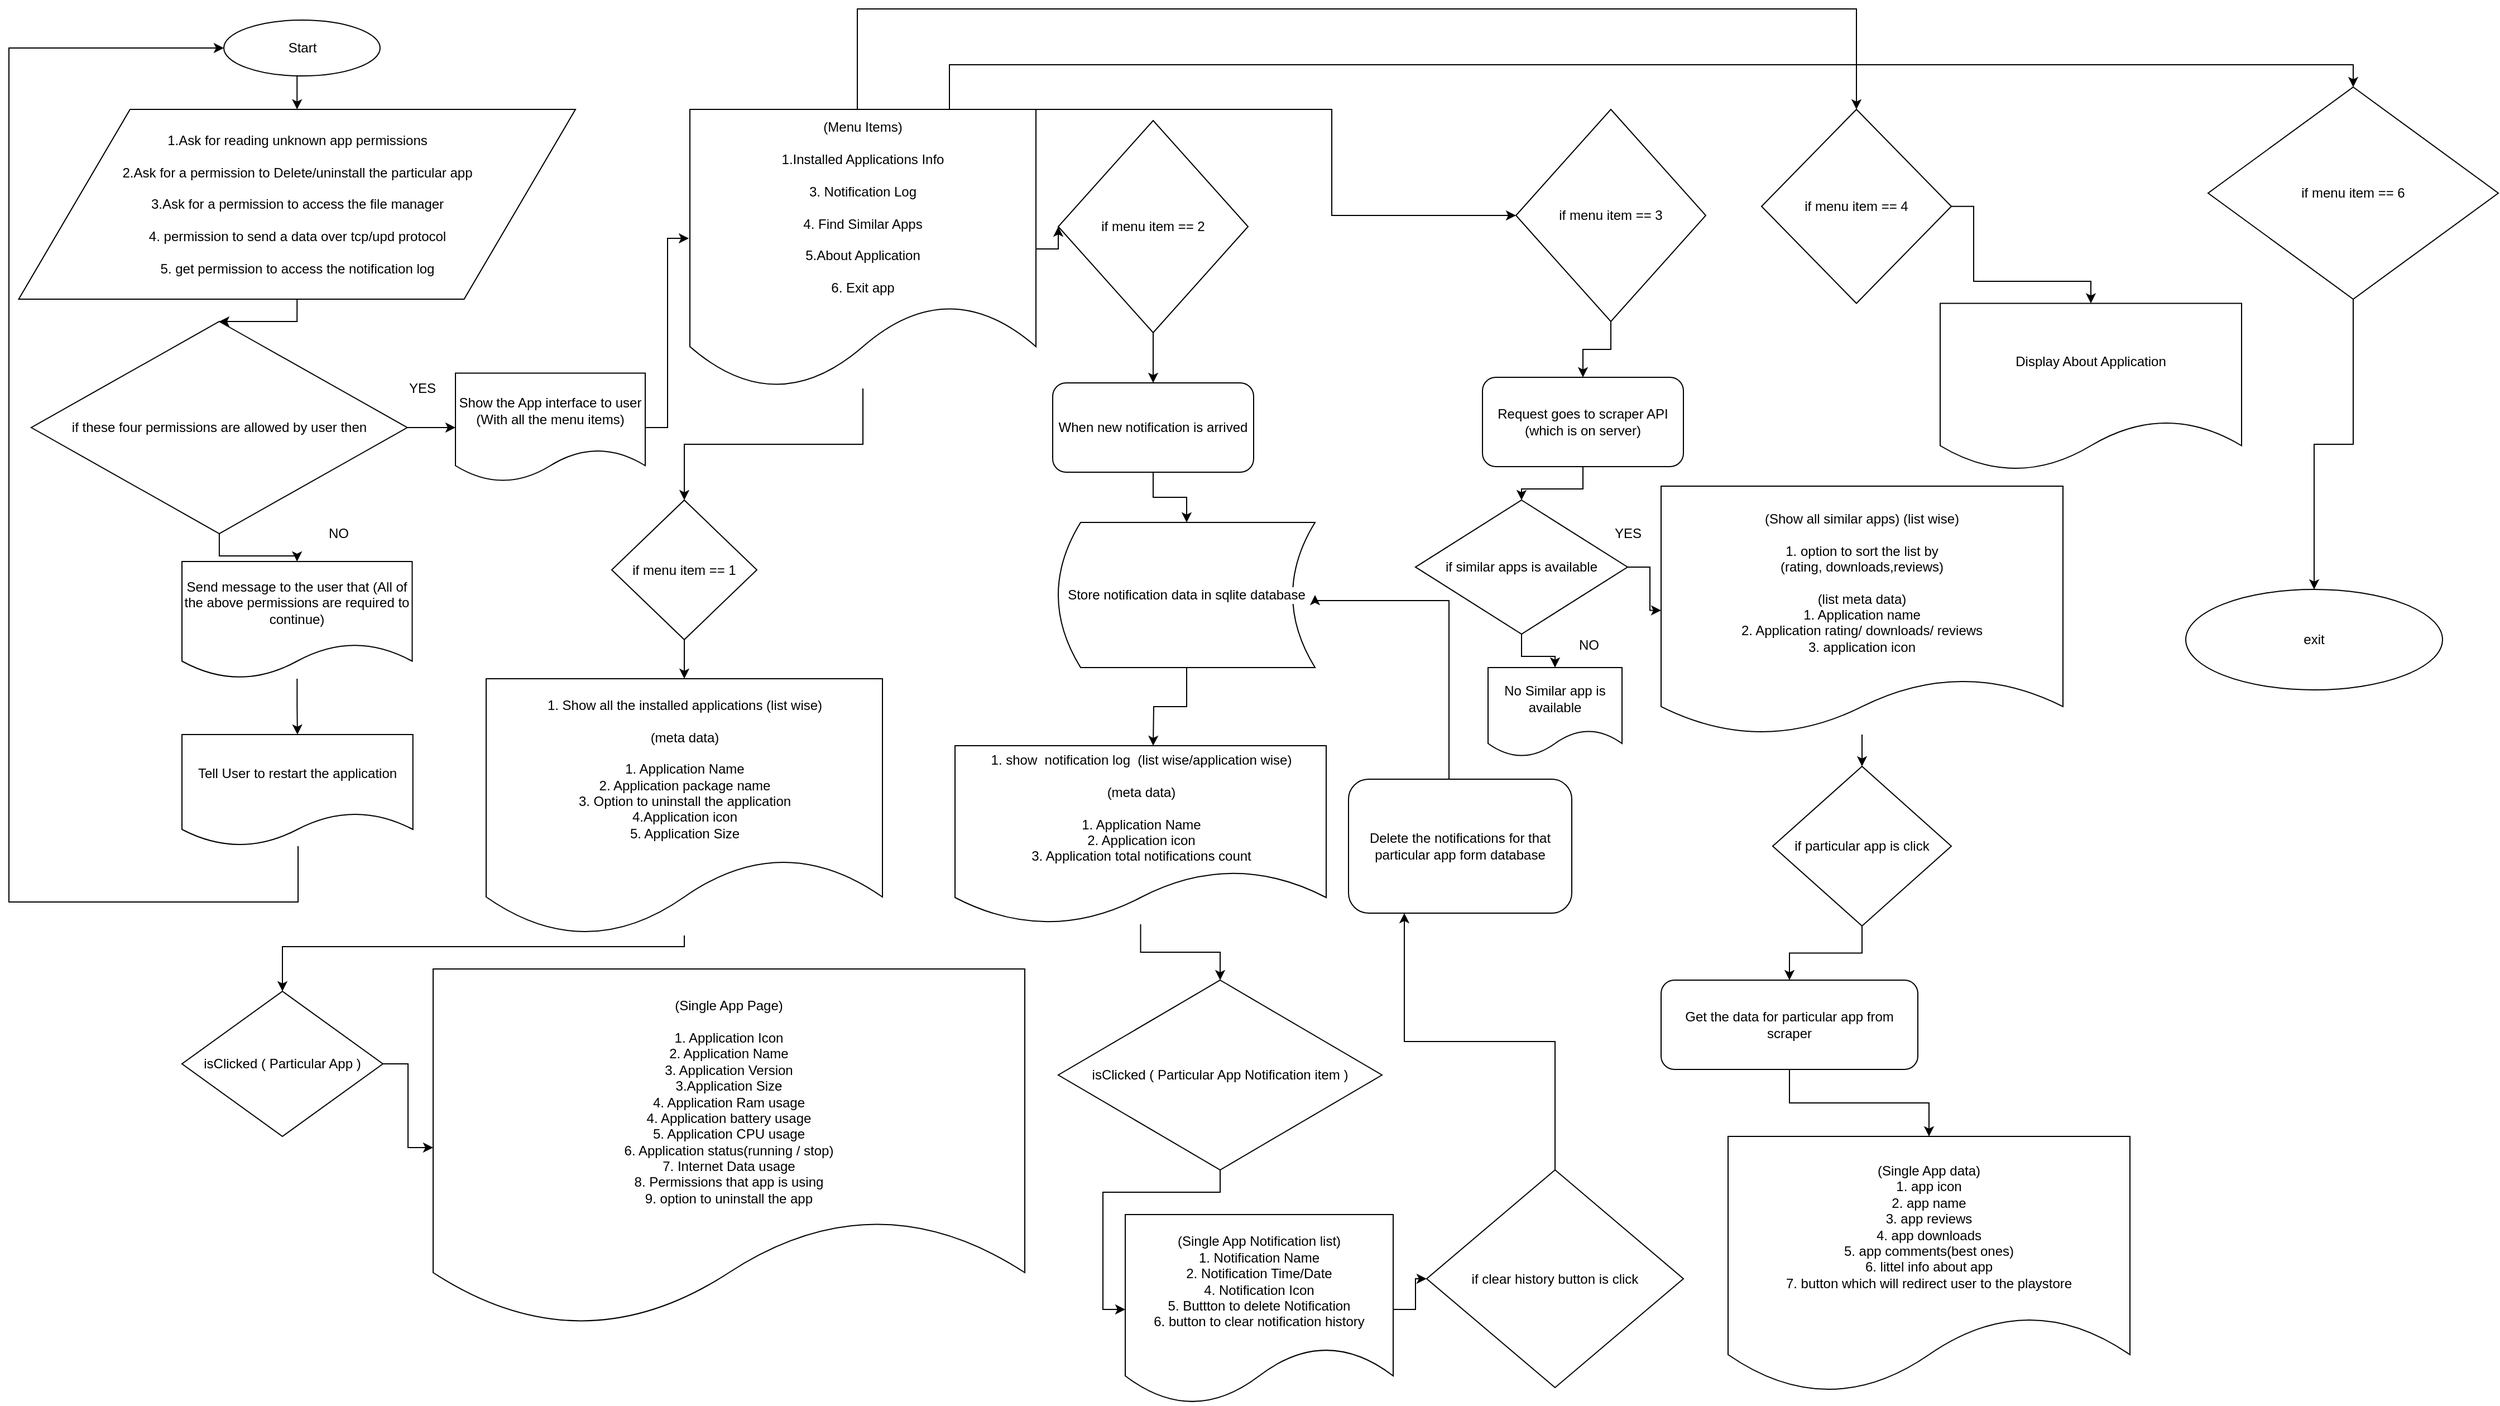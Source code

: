 <mxfile version="13.1.14" type="device"><diagram id="C5RBs43oDa-KdzZeNtuy" name="Page-1"><mxGraphModel dx="4367" dy="1183" grid="1" gridSize="10" guides="1" tooltips="1" connect="1" arrows="1" fold="1" page="1" pageScale="1" pageWidth="2336" pageHeight="1654" math="0" shadow="0"><root><mxCell id="WIyWlLk6GJQsqaUBKTNV-0"/><mxCell id="WIyWlLk6GJQsqaUBKTNV-1" parent="WIyWlLk6GJQsqaUBKTNV-0"/><mxCell id="p24lcN8arkLKgacX9E9r-0" value="Start&lt;br&gt;" style="ellipse;whiteSpace=wrap;html=1;textDirection=ltr;labelBackgroundColor=#FFFFFF;" parent="WIyWlLk6GJQsqaUBKTNV-1" vertex="1"><mxGeometry x="-2057.5" y="80" width="140" height="50" as="geometry"/></mxCell><mxCell id="p24lcN8arkLKgacX9E9r-2" value="1.Ask for reading unknown app permissions&lt;br&gt;&lt;br&gt;2.Ask for a permission to Delete/uninstall the particular app&lt;br&gt;&lt;br&gt;3.Ask for a permission to access the file manager&lt;br&gt;&lt;br&gt;4. permission to send a data over tcp/upd protocol&lt;br&gt;&lt;br&gt;5. get permission to access the notification log" style="shape=parallelogram;perimeter=parallelogramPerimeter;whiteSpace=wrap;html=1;fontFamily=Helvetica;fontSize=12;fontColor=#000000;align=center;strokeColor=#000000;fillColor=#ffffff;textDirection=ltr;labelBackgroundColor=#FFFFFF;" parent="WIyWlLk6GJQsqaUBKTNV-1" vertex="1"><mxGeometry x="-2241.25" y="160" width="498.75" height="170" as="geometry"/></mxCell><mxCell id="p24lcN8arkLKgacX9E9r-3" style="edgeStyle=orthogonalEdgeStyle;rounded=0;orthogonalLoop=1;jettySize=auto;html=1;exitX=0.5;exitY=1;exitDx=0;exitDy=0;entryX=0.5;entryY=0;entryDx=0;entryDy=0;textDirection=ltr;labelBackgroundColor=#FFFFFF;" parent="WIyWlLk6GJQsqaUBKTNV-1" source="p24lcN8arkLKgacX9E9r-0" target="p24lcN8arkLKgacX9E9r-2" edge="1"><mxGeometry relative="1" as="geometry"/></mxCell><mxCell id="p24lcN8arkLKgacX9E9r-4" value="if these four permissions are allowed by user then" style="rhombus;whiteSpace=wrap;html=1;textDirection=ltr;labelBackgroundColor=#FFFFFF;" parent="WIyWlLk6GJQsqaUBKTNV-1" vertex="1"><mxGeometry x="-2230" y="350" width="336.88" height="190" as="geometry"/></mxCell><mxCell id="p24lcN8arkLKgacX9E9r-6" style="edgeStyle=orthogonalEdgeStyle;rounded=0;orthogonalLoop=1;jettySize=auto;html=1;exitX=0.5;exitY=1;exitDx=0;exitDy=0;entryX=0.5;entryY=0;entryDx=0;entryDy=0;textDirection=ltr;labelBackgroundColor=#FFFFFF;" parent="WIyWlLk6GJQsqaUBKTNV-1" source="p24lcN8arkLKgacX9E9r-2" target="p24lcN8arkLKgacX9E9r-4" edge="1"><mxGeometry relative="1" as="geometry"/></mxCell><mxCell id="p24lcN8arkLKgacX9E9r-7" value="NO" style="text;html=1;align=center;verticalAlign=middle;resizable=0;points=[];autosize=1;textDirection=ltr;labelBackgroundColor=#FFFFFF;" parent="WIyWlLk6GJQsqaUBKTNV-1" vertex="1"><mxGeometry x="-1970" y="530" width="30" height="20" as="geometry"/></mxCell><mxCell id="p24lcN8arkLKgacX9E9r-8" value="Send message to the user that (All of the above permissions are required to continue)" style="shape=document;whiteSpace=wrap;html=1;boundedLbl=1;textDirection=ltr;labelBackgroundColor=#FFFFFF;" parent="WIyWlLk6GJQsqaUBKTNV-1" vertex="1"><mxGeometry x="-2095" y="565" width="206.25" height="105" as="geometry"/></mxCell><mxCell id="p24lcN8arkLKgacX9E9r-9" style="edgeStyle=orthogonalEdgeStyle;rounded=0;orthogonalLoop=1;jettySize=auto;html=1;entryX=0.5;entryY=0;entryDx=0;entryDy=0;textDirection=ltr;labelBackgroundColor=#FFFFFF;" parent="WIyWlLk6GJQsqaUBKTNV-1" source="p24lcN8arkLKgacX9E9r-4" target="p24lcN8arkLKgacX9E9r-8" edge="1"><mxGeometry relative="1" as="geometry"/></mxCell><mxCell id="p24lcN8arkLKgacX9E9r-18" value="YES" style="text;html=1;align=center;verticalAlign=middle;resizable=0;points=[];autosize=1;textDirection=ltr;labelBackgroundColor=#FFFFFF;" parent="WIyWlLk6GJQsqaUBKTNV-1" vertex="1"><mxGeometry x="-1900" y="400" width="40" height="20" as="geometry"/></mxCell><mxCell id="p24lcN8arkLKgacX9E9r-19" value="Show the App interface to user&lt;br&gt;(With all the menu items)" style="shape=document;whiteSpace=wrap;html=1;boundedLbl=1;textDirection=ltr;labelBackgroundColor=#FFFFFF;" parent="WIyWlLk6GJQsqaUBKTNV-1" vertex="1"><mxGeometry x="-1850" y="396.25" width="170" height="97.5" as="geometry"/></mxCell><mxCell id="p24lcN8arkLKgacX9E9r-20" style="edgeStyle=orthogonalEdgeStyle;rounded=0;orthogonalLoop=1;jettySize=auto;html=1;entryX=0;entryY=0.5;entryDx=0;entryDy=0;textDirection=ltr;labelBackgroundColor=#FFFFFF;" parent="WIyWlLk6GJQsqaUBKTNV-1" source="p24lcN8arkLKgacX9E9r-4" target="p24lcN8arkLKgacX9E9r-19" edge="1"><mxGeometry relative="1" as="geometry"><Array as="points"><mxPoint x="-1850" y="445"/></Array></mxGeometry></mxCell><mxCell id="p24lcN8arkLKgacX9E9r-25" style="edgeStyle=orthogonalEdgeStyle;rounded=0;orthogonalLoop=1;jettySize=auto;html=1;textDirection=ltr;labelBackgroundColor=#FFFFFF;" parent="WIyWlLk6GJQsqaUBKTNV-1" target="p24lcN8arkLKgacX9E9r-0" edge="1"><mxGeometry relative="1" as="geometry"><mxPoint x="-1991" y="820" as="sourcePoint"/><Array as="points"><mxPoint x="-1991" y="870"/><mxPoint x="-2250" y="870"/><mxPoint x="-2250" y="105"/></Array></mxGeometry></mxCell><mxCell id="p24lcN8arkLKgacX9E9r-21" value="Tell User to restart the application" style="shape=document;whiteSpace=wrap;html=1;boundedLbl=1;textDirection=ltr;labelBackgroundColor=#FFFFFF;" parent="WIyWlLk6GJQsqaUBKTNV-1" vertex="1"><mxGeometry x="-2095" y="720" width="206.88" height="100" as="geometry"/></mxCell><mxCell id="p24lcN8arkLKgacX9E9r-24" style="edgeStyle=orthogonalEdgeStyle;rounded=0;orthogonalLoop=1;jettySize=auto;html=1;textDirection=ltr;labelBackgroundColor=#FFFFFF;" parent="WIyWlLk6GJQsqaUBKTNV-1" source="p24lcN8arkLKgacX9E9r-8" target="p24lcN8arkLKgacX9E9r-21" edge="1"><mxGeometry relative="1" as="geometry"/></mxCell><mxCell id="p24lcN8arkLKgacX9E9r-26" value="(Menu Items)&lt;br&gt;&lt;br&gt;1.Installed Applications Info&lt;br&gt;&lt;br&gt;3. Notification Log&lt;br&gt;&lt;br&gt;4. Find Similar Apps&lt;br&gt;&lt;br&gt;5.About Application&lt;br&gt;&lt;br&gt;6. Exit app" style="shape=document;whiteSpace=wrap;html=1;boundedLbl=1;textDirection=ltr;labelBackgroundColor=#FFFFFF;" parent="WIyWlLk6GJQsqaUBKTNV-1" vertex="1"><mxGeometry x="-1640" y="160" width="310" height="250" as="geometry"/></mxCell><mxCell id="p24lcN8arkLKgacX9E9r-28" style="edgeStyle=orthogonalEdgeStyle;rounded=0;orthogonalLoop=1;jettySize=auto;html=1;entryX=-0.003;entryY=0.462;entryDx=0;entryDy=0;entryPerimeter=0;textDirection=ltr;labelBackgroundColor=#FFFFFF;" parent="WIyWlLk6GJQsqaUBKTNV-1" source="p24lcN8arkLKgacX9E9r-19" target="p24lcN8arkLKgacX9E9r-26" edge="1"><mxGeometry relative="1" as="geometry"/></mxCell><mxCell id="N91t9GRwyCo_831Ya-C3-53" value="if menu item == 4" style="rhombus;whiteSpace=wrap;html=1;fontFamily=Helvetica;fontSize=12;fontColor=#000000;align=center;strokeColor=#000000;fillColor=#ffffff;textDirection=ltr;labelBackgroundColor=#FFFFFF;" vertex="1" parent="WIyWlLk6GJQsqaUBKTNV-1"><mxGeometry x="-680" y="160" width="170" height="173.75" as="geometry"/></mxCell><mxCell id="N91t9GRwyCo_831Ya-C3-57" style="edgeStyle=orthogonalEdgeStyle;rounded=0;orthogonalLoop=1;jettySize=auto;html=1;entryX=0.5;entryY=0;entryDx=0;entryDy=0;textDirection=ltr;labelBackgroundColor=#FFFFFF;" edge="1" parent="WIyWlLk6GJQsqaUBKTNV-1" source="p24lcN8arkLKgacX9E9r-26" target="N91t9GRwyCo_831Ya-C3-53"><mxGeometry relative="1" as="geometry"><Array as="points"><mxPoint x="-1490" y="70"/><mxPoint x="-595" y="70"/></Array></mxGeometry></mxCell><mxCell id="p24lcN8arkLKgacX9E9r-29" value="if menu item == 1&lt;br&gt;" style="rhombus;whiteSpace=wrap;html=1;textDirection=ltr;labelBackgroundColor=#FFFFFF;" parent="WIyWlLk6GJQsqaUBKTNV-1" vertex="1"><mxGeometry x="-1710" y="510" width="130" height="125" as="geometry"/></mxCell><mxCell id="p24lcN8arkLKgacX9E9r-30" style="edgeStyle=orthogonalEdgeStyle;rounded=0;orthogonalLoop=1;jettySize=auto;html=1;entryX=0.5;entryY=0;entryDx=0;entryDy=0;textDirection=ltr;labelBackgroundColor=#FFFFFF;" parent="WIyWlLk6GJQsqaUBKTNV-1" source="p24lcN8arkLKgacX9E9r-26" target="p24lcN8arkLKgacX9E9r-29" edge="1"><mxGeometry relative="1" as="geometry"/></mxCell><mxCell id="p24lcN8arkLKgacX9E9r-31" value="1. Show all the installed applications (list wise)&lt;br&gt;&lt;br&gt;(meta data)&lt;br&gt;&lt;br&gt;1. Application Name&lt;br&gt;2. Application package name&lt;br&gt;3. Option to uninstall the application&lt;br&gt;4.Application icon&lt;br&gt;5. Application Size" style="shape=document;whiteSpace=wrap;html=1;boundedLbl=1;textDirection=ltr;labelBackgroundColor=#FFFFFF;" parent="WIyWlLk6GJQsqaUBKTNV-1" vertex="1"><mxGeometry x="-1822.5" y="670" width="355" height="230" as="geometry"/></mxCell><mxCell id="p24lcN8arkLKgacX9E9r-32" style="edgeStyle=orthogonalEdgeStyle;rounded=0;orthogonalLoop=1;jettySize=auto;html=1;textDirection=ltr;labelBackgroundColor=#FFFFFF;" parent="WIyWlLk6GJQsqaUBKTNV-1" source="p24lcN8arkLKgacX9E9r-29" target="p24lcN8arkLKgacX9E9r-31" edge="1"><mxGeometry relative="1" as="geometry"/></mxCell><mxCell id="N91t9GRwyCo_831Ya-C3-0" value="isClicked ( Particular App )" style="rhombus;whiteSpace=wrap;html=1;textDirection=ltr;labelBackgroundColor=#FFFFFF;" vertex="1" parent="WIyWlLk6GJQsqaUBKTNV-1"><mxGeometry x="-2095" y="950" width="180" height="130" as="geometry"/></mxCell><mxCell id="N91t9GRwyCo_831Ya-C3-1" style="edgeStyle=orthogonalEdgeStyle;rounded=0;orthogonalLoop=1;jettySize=auto;html=1;textDirection=ltr;labelBackgroundColor=#FFFFFF;" edge="1" parent="WIyWlLk6GJQsqaUBKTNV-1" source="p24lcN8arkLKgacX9E9r-31" target="N91t9GRwyCo_831Ya-C3-0"><mxGeometry relative="1" as="geometry"><Array as="points"><mxPoint x="-1645" y="910"/><mxPoint x="-2005" y="910"/></Array></mxGeometry></mxCell><mxCell id="N91t9GRwyCo_831Ya-C3-2" value="&lt;br&gt;(Single App Page)&lt;br&gt;&lt;br&gt;1. Application Icon&lt;br&gt;2. Application Name&lt;br&gt;3. Application Version&lt;br&gt;3.Application Size&lt;br&gt;4. Application Ram usage&lt;br&gt;4. Application battery usage&lt;br&gt;5. Application CPU usage&lt;br&gt;6. Application status(running / stop)&lt;br&gt;7. Internet Data usage&lt;br&gt;8. Permissions that app is using&lt;br&gt;9. option to uninstall the app" style="shape=document;whiteSpace=wrap;html=1;boundedLbl=1;textDirection=ltr;labelBackgroundColor=#FFFFFF;" vertex="1" parent="WIyWlLk6GJQsqaUBKTNV-1"><mxGeometry x="-1870" y="930" width="530" height="320" as="geometry"/></mxCell><mxCell id="N91t9GRwyCo_831Ya-C3-3" style="edgeStyle=orthogonalEdgeStyle;rounded=0;orthogonalLoop=1;jettySize=auto;html=1;textDirection=ltr;labelBackgroundColor=#FFFFFF;" edge="1" parent="WIyWlLk6GJQsqaUBKTNV-1" source="N91t9GRwyCo_831Ya-C3-0" target="N91t9GRwyCo_831Ya-C3-2"><mxGeometry relative="1" as="geometry"/></mxCell><mxCell id="N91t9GRwyCo_831Ya-C3-9" value="if menu item == 2" style="rhombus;whiteSpace=wrap;html=1;textDirection=ltr;labelBackgroundColor=#FFFFFF;" vertex="1" parent="WIyWlLk6GJQsqaUBKTNV-1"><mxGeometry x="-1310" y="170" width="170" height="190" as="geometry"/></mxCell><mxCell id="N91t9GRwyCo_831Ya-C3-8" style="edgeStyle=orthogonalEdgeStyle;rounded=0;orthogonalLoop=1;jettySize=auto;html=1;textDirection=ltr;labelBackgroundColor=#FFFFFF;" edge="1" parent="WIyWlLk6GJQsqaUBKTNV-1" source="p24lcN8arkLKgacX9E9r-26" target="N91t9GRwyCo_831Ya-C3-9"><mxGeometry relative="1" as="geometry"><mxPoint x="-1420" y="590.0" as="targetPoint"/></mxGeometry></mxCell><mxCell id="N91t9GRwyCo_831Ya-C3-16" style="edgeStyle=orthogonalEdgeStyle;rounded=0;orthogonalLoop=1;jettySize=auto;html=1;textDirection=ltr;labelBackgroundColor=#FFFFFF;" edge="1" parent="WIyWlLk6GJQsqaUBKTNV-1" source="N91t9GRwyCo_831Ya-C3-12"><mxGeometry relative="1" as="geometry"><mxPoint x="-1225" y="730.0" as="targetPoint"/></mxGeometry></mxCell><mxCell id="N91t9GRwyCo_831Ya-C3-12" value="Store notification data in sqlite database" style="shape=dataStorage;whiteSpace=wrap;html=1;fontFamily=Helvetica;fontSize=12;fontColor=#000000;align=center;strokeColor=#000000;fillColor=#ffffff;size=0.087;textDirection=ltr;labelBackgroundColor=#FFFFFF;" vertex="1" parent="WIyWlLk6GJQsqaUBKTNV-1"><mxGeometry x="-1310" y="530" width="230" height="130" as="geometry"/></mxCell><mxCell id="N91t9GRwyCo_831Ya-C3-17" value="1. show&amp;nbsp; notification log&amp;nbsp; (list wise/application wise)&lt;br&gt;&lt;br&gt;(meta data)&lt;br&gt;&lt;br&gt;1. Application Name&lt;br&gt;2. Application icon&lt;br&gt;3. Application total notifications count" style="shape=document;whiteSpace=wrap;html=1;boundedLbl=1;textDirection=ltr;labelBackgroundColor=#FFFFFF;" vertex="1" parent="WIyWlLk6GJQsqaUBKTNV-1"><mxGeometry x="-1402.5" y="730" width="332.5" height="160" as="geometry"/></mxCell><mxCell id="N91t9GRwyCo_831Ya-C3-20" style="edgeStyle=orthogonalEdgeStyle;rounded=0;orthogonalLoop=1;jettySize=auto;html=1;textDirection=ltr;labelBackgroundColor=#FFFFFF;" edge="1" parent="WIyWlLk6GJQsqaUBKTNV-1" source="N91t9GRwyCo_831Ya-C3-18" target="N91t9GRwyCo_831Ya-C3-12"><mxGeometry relative="1" as="geometry"/></mxCell><mxCell id="N91t9GRwyCo_831Ya-C3-18" value="When new notification is arrived" style="rounded=1;whiteSpace=wrap;html=1;textDirection=ltr;labelBackgroundColor=#FFFFFF;" vertex="1" parent="WIyWlLk6GJQsqaUBKTNV-1"><mxGeometry x="-1315" y="405" width="180" height="80" as="geometry"/></mxCell><mxCell id="N91t9GRwyCo_831Ya-C3-19" style="edgeStyle=orthogonalEdgeStyle;rounded=0;orthogonalLoop=1;jettySize=auto;html=1;entryX=0.5;entryY=0;entryDx=0;entryDy=0;textDirection=ltr;labelBackgroundColor=#FFFFFF;" edge="1" parent="WIyWlLk6GJQsqaUBKTNV-1" source="N91t9GRwyCo_831Ya-C3-9" target="N91t9GRwyCo_831Ya-C3-18"><mxGeometry relative="1" as="geometry"/></mxCell><mxCell id="N91t9GRwyCo_831Ya-C3-21" value="isClicked ( Particular App Notification item )" style="rhombus;whiteSpace=wrap;html=1;textDirection=ltr;labelBackgroundColor=#FFFFFF;" vertex="1" parent="WIyWlLk6GJQsqaUBKTNV-1"><mxGeometry x="-1310" y="940" width="290" height="170" as="geometry"/></mxCell><mxCell id="N91t9GRwyCo_831Ya-C3-22" style="edgeStyle=orthogonalEdgeStyle;rounded=0;orthogonalLoop=1;jettySize=auto;html=1;entryX=0.5;entryY=0;entryDx=0;entryDy=0;textDirection=ltr;labelBackgroundColor=#FFFFFF;" edge="1" parent="WIyWlLk6GJQsqaUBKTNV-1" source="N91t9GRwyCo_831Ya-C3-17" target="N91t9GRwyCo_831Ya-C3-21"><mxGeometry relative="1" as="geometry"/></mxCell><mxCell id="N91t9GRwyCo_831Ya-C3-23" value="(Single App Notification list)&lt;br&gt;1. Notification Name&lt;br&gt;2. Notification Time/Date&lt;br&gt;4. Notification Icon&lt;br&gt;5. Buttton to delete Notification&lt;br&gt;6. button to clear notification history" style="shape=document;whiteSpace=wrap;html=1;boundedLbl=1;textDirection=ltr;labelBackgroundColor=#FFFFFF;" vertex="1" parent="WIyWlLk6GJQsqaUBKTNV-1"><mxGeometry x="-1250" y="1150" width="240" height="170" as="geometry"/></mxCell><mxCell id="N91t9GRwyCo_831Ya-C3-24" style="edgeStyle=orthogonalEdgeStyle;rounded=0;orthogonalLoop=1;jettySize=auto;html=1;entryX=0;entryY=0.5;entryDx=0;entryDy=0;textDirection=ltr;labelBackgroundColor=#FFFFFF;" edge="1" parent="WIyWlLk6GJQsqaUBKTNV-1" source="N91t9GRwyCo_831Ya-C3-21" target="N91t9GRwyCo_831Ya-C3-23"><mxGeometry relative="1" as="geometry"/></mxCell><mxCell id="N91t9GRwyCo_831Ya-C3-25" value="if clear history button is click" style="rhombus;whiteSpace=wrap;html=1;textDirection=ltr;labelBackgroundColor=#FFFFFF;" vertex="1" parent="WIyWlLk6GJQsqaUBKTNV-1"><mxGeometry x="-980" y="1110" width="230" height="195" as="geometry"/></mxCell><mxCell id="N91t9GRwyCo_831Ya-C3-26" style="edgeStyle=orthogonalEdgeStyle;rounded=0;orthogonalLoop=1;jettySize=auto;html=1;entryX=0;entryY=0.5;entryDx=0;entryDy=0;textDirection=ltr;labelBackgroundColor=#FFFFFF;" edge="1" parent="WIyWlLk6GJQsqaUBKTNV-1" source="N91t9GRwyCo_831Ya-C3-23" target="N91t9GRwyCo_831Ya-C3-25"><mxGeometry relative="1" as="geometry"/></mxCell><mxCell id="N91t9GRwyCo_831Ya-C3-31" style="edgeStyle=orthogonalEdgeStyle;rounded=0;orthogonalLoop=1;jettySize=auto;html=1;entryX=1;entryY=0.5;entryDx=0;entryDy=0;textDirection=ltr;labelBackgroundColor=#FFFFFF;" edge="1" parent="WIyWlLk6GJQsqaUBKTNV-1" source="N91t9GRwyCo_831Ya-C3-28" target="N91t9GRwyCo_831Ya-C3-12"><mxGeometry relative="1" as="geometry"><Array as="points"><mxPoint x="-960" y="600"/></Array></mxGeometry></mxCell><mxCell id="N91t9GRwyCo_831Ya-C3-28" value="Delete the notifications for that particular app form database" style="rounded=1;whiteSpace=wrap;html=1;textDirection=ltr;labelBackgroundColor=#FFFFFF;" vertex="1" parent="WIyWlLk6GJQsqaUBKTNV-1"><mxGeometry x="-1050" y="760" width="200" height="120" as="geometry"/></mxCell><mxCell id="N91t9GRwyCo_831Ya-C3-30" style="edgeStyle=orthogonalEdgeStyle;rounded=0;orthogonalLoop=1;jettySize=auto;html=1;entryX=0.25;entryY=1;entryDx=0;entryDy=0;textDirection=ltr;labelBackgroundColor=#FFFFFF;" edge="1" parent="WIyWlLk6GJQsqaUBKTNV-1" source="N91t9GRwyCo_831Ya-C3-25" target="N91t9GRwyCo_831Ya-C3-28"><mxGeometry relative="1" as="geometry"/></mxCell><mxCell id="N91t9GRwyCo_831Ya-C3-33" value="if menu item == 3" style="rhombus;whiteSpace=wrap;html=1;textDirection=ltr;labelBackgroundColor=#FFFFFF;" vertex="1" parent="WIyWlLk6GJQsqaUBKTNV-1"><mxGeometry x="-900" y="160" width="170" height="190" as="geometry"/></mxCell><mxCell id="N91t9GRwyCo_831Ya-C3-34" style="edgeStyle=orthogonalEdgeStyle;rounded=0;orthogonalLoop=1;jettySize=auto;html=1;entryX=0;entryY=0.5;entryDx=0;entryDy=0;textDirection=ltr;labelBackgroundColor=#FFFFFF;" edge="1" parent="WIyWlLk6GJQsqaUBKTNV-1" source="p24lcN8arkLKgacX9E9r-26" target="N91t9GRwyCo_831Ya-C3-33"><mxGeometry relative="1" as="geometry"><Array as="points"><mxPoint x="-1065" y="160"/><mxPoint x="-1065" y="255"/></Array></mxGeometry></mxCell><mxCell id="N91t9GRwyCo_831Ya-C3-35" value="Request goes to scraper API&lt;br&gt;(which is on server)" style="rounded=1;whiteSpace=wrap;html=1;textDirection=ltr;labelBackgroundColor=#FFFFFF;" vertex="1" parent="WIyWlLk6GJQsqaUBKTNV-1"><mxGeometry x="-930" y="400" width="180" height="80" as="geometry"/></mxCell><mxCell id="N91t9GRwyCo_831Ya-C3-36" value="" style="edgeStyle=orthogonalEdgeStyle;rounded=0;orthogonalLoop=1;jettySize=auto;html=1;textDirection=ltr;labelBackgroundColor=#FFFFFF;" edge="1" parent="WIyWlLk6GJQsqaUBKTNV-1" source="N91t9GRwyCo_831Ya-C3-33" target="N91t9GRwyCo_831Ya-C3-35"><mxGeometry relative="1" as="geometry"/></mxCell><mxCell id="N91t9GRwyCo_831Ya-C3-37" value="if similar apps is available" style="rhombus;whiteSpace=wrap;html=1;textDirection=ltr;labelBackgroundColor=#FFFFFF;" vertex="1" parent="WIyWlLk6GJQsqaUBKTNV-1"><mxGeometry x="-990" y="510" width="190" height="120" as="geometry"/></mxCell><mxCell id="N91t9GRwyCo_831Ya-C3-39" value="" style="edgeStyle=orthogonalEdgeStyle;rounded=0;orthogonalLoop=1;jettySize=auto;html=1;textDirection=ltr;labelBackgroundColor=#FFFFFF;" edge="1" parent="WIyWlLk6GJQsqaUBKTNV-1" source="N91t9GRwyCo_831Ya-C3-35" target="N91t9GRwyCo_831Ya-C3-37"><mxGeometry relative="1" as="geometry"/></mxCell><mxCell id="N91t9GRwyCo_831Ya-C3-40" value="(Show all similar apps) (list wise)&lt;br&gt;&lt;br&gt;1. option to sort the list by&lt;br&gt;(rating, downloads,reviews)&lt;br&gt;&lt;br&gt;(list meta data)&lt;br&gt;1. Application name&lt;br&gt;2. Application rating/ downloads/ reviews&lt;br&gt;3. application icon" style="shape=document;whiteSpace=wrap;html=1;boundedLbl=1;size=0.225;textDirection=ltr;labelBackgroundColor=#FFFFFF;" vertex="1" parent="WIyWlLk6GJQsqaUBKTNV-1"><mxGeometry x="-770" y="497.5" width="360" height="222.5" as="geometry"/></mxCell><mxCell id="N91t9GRwyCo_831Ya-C3-44" value="" style="edgeStyle=orthogonalEdgeStyle;rounded=0;orthogonalLoop=1;jettySize=auto;html=1;textDirection=ltr;labelBackgroundColor=#FFFFFF;" edge="1" parent="WIyWlLk6GJQsqaUBKTNV-1" source="N91t9GRwyCo_831Ya-C3-37" target="N91t9GRwyCo_831Ya-C3-40"><mxGeometry relative="1" as="geometry"/></mxCell><mxCell id="N91t9GRwyCo_831Ya-C3-41" value="No Similar app is available" style="shape=document;whiteSpace=wrap;html=1;boundedLbl=1;textDirection=ltr;labelBackgroundColor=#FFFFFF;" vertex="1" parent="WIyWlLk6GJQsqaUBKTNV-1"><mxGeometry x="-925" y="660" width="120" height="80" as="geometry"/></mxCell><mxCell id="N91t9GRwyCo_831Ya-C3-42" value="" style="edgeStyle=orthogonalEdgeStyle;rounded=0;orthogonalLoop=1;jettySize=auto;html=1;textDirection=ltr;labelBackgroundColor=#FFFFFF;" edge="1" parent="WIyWlLk6GJQsqaUBKTNV-1" source="N91t9GRwyCo_831Ya-C3-37" target="N91t9GRwyCo_831Ya-C3-41"><mxGeometry relative="1" as="geometry"/></mxCell><mxCell id="N91t9GRwyCo_831Ya-C3-43" value="NO&lt;br&gt;" style="text;html=1;align=center;verticalAlign=middle;resizable=0;points=[];autosize=1;textDirection=ltr;labelBackgroundColor=#FFFFFF;" vertex="1" parent="WIyWlLk6GJQsqaUBKTNV-1"><mxGeometry x="-850" y="630" width="30" height="20" as="geometry"/></mxCell><mxCell id="N91t9GRwyCo_831Ya-C3-46" value="YES" style="text;html=1;align=center;verticalAlign=middle;resizable=0;points=[];autosize=1;textDirection=ltr;labelBackgroundColor=#FFFFFF;" vertex="1" parent="WIyWlLk6GJQsqaUBKTNV-1"><mxGeometry x="-820" y="530" width="40" height="20" as="geometry"/></mxCell><mxCell id="N91t9GRwyCo_831Ya-C3-47" value="Get the data for particular app from scraper" style="rounded=1;whiteSpace=wrap;html=1;textDirection=ltr;labelBackgroundColor=#FFFFFF;" vertex="1" parent="WIyWlLk6GJQsqaUBKTNV-1"><mxGeometry x="-770" y="940" width="230" height="80" as="geometry"/></mxCell><mxCell id="N91t9GRwyCo_831Ya-C3-50" value="" style="edgeStyle=orthogonalEdgeStyle;rounded=0;orthogonalLoop=1;jettySize=auto;html=1;textDirection=ltr;labelBackgroundColor=#FFFFFF;" edge="1" parent="WIyWlLk6GJQsqaUBKTNV-1" source="N91t9GRwyCo_831Ya-C3-48" target="N91t9GRwyCo_831Ya-C3-47"><mxGeometry relative="1" as="geometry"/></mxCell><mxCell id="N91t9GRwyCo_831Ya-C3-48" value="if particular app is click" style="rhombus;whiteSpace=wrap;html=1;textDirection=ltr;labelBackgroundColor=#FFFFFF;" vertex="1" parent="WIyWlLk6GJQsqaUBKTNV-1"><mxGeometry x="-670" y="748.5" width="160" height="143" as="geometry"/></mxCell><mxCell id="N91t9GRwyCo_831Ya-C3-49" style="edgeStyle=orthogonalEdgeStyle;rounded=0;orthogonalLoop=1;jettySize=auto;html=1;textDirection=ltr;labelBackgroundColor=#FFFFFF;" edge="1" parent="WIyWlLk6GJQsqaUBKTNV-1" source="N91t9GRwyCo_831Ya-C3-40" target="N91t9GRwyCo_831Ya-C3-48"><mxGeometry relative="1" as="geometry"/></mxCell><mxCell id="N91t9GRwyCo_831Ya-C3-51" value="(Single App data)&lt;br&gt;1. app icon&lt;br&gt;2. app name&lt;br&gt;3. app reviews&lt;br&gt;4. app downloads&lt;br&gt;5. app comments(best ones)&lt;br&gt;6. littel info about app&lt;br&gt;7. button which will redirect user to the playstore" style="shape=document;whiteSpace=wrap;html=1;boundedLbl=1;textDirection=ltr;labelBackgroundColor=#FFFFFF;" vertex="1" parent="WIyWlLk6GJQsqaUBKTNV-1"><mxGeometry x="-710" y="1080" width="360" height="230" as="geometry"/></mxCell><mxCell id="N91t9GRwyCo_831Ya-C3-52" value="" style="edgeStyle=orthogonalEdgeStyle;rounded=0;orthogonalLoop=1;jettySize=auto;html=1;textDirection=ltr;labelBackgroundColor=#FFFFFF;" edge="1" parent="WIyWlLk6GJQsqaUBKTNV-1" source="N91t9GRwyCo_831Ya-C3-47" target="N91t9GRwyCo_831Ya-C3-51"><mxGeometry relative="1" as="geometry"/></mxCell><mxCell id="N91t9GRwyCo_831Ya-C3-58" value="Display About Application" style="shape=document;whiteSpace=wrap;html=1;boundedLbl=1;textDirection=ltr;labelBackgroundColor=#FFFFFF;" vertex="1" parent="WIyWlLk6GJQsqaUBKTNV-1"><mxGeometry x="-520" y="333.75" width="270" height="150" as="geometry"/></mxCell><mxCell id="N91t9GRwyCo_831Ya-C3-59" style="edgeStyle=orthogonalEdgeStyle;rounded=0;orthogonalLoop=1;jettySize=auto;html=1;textDirection=ltr;labelBackgroundColor=#FFFFFF;" edge="1" parent="WIyWlLk6GJQsqaUBKTNV-1" source="N91t9GRwyCo_831Ya-C3-53" target="N91t9GRwyCo_831Ya-C3-58"><mxGeometry relative="1" as="geometry"><Array as="points"><mxPoint x="-595" y="247"/><mxPoint x="-490" y="247"/><mxPoint x="-490" y="314"/><mxPoint x="-385" y="314"/></Array></mxGeometry></mxCell><mxCell id="N91t9GRwyCo_831Ya-C3-61" value="if menu item == 6" style="rhombus;whiteSpace=wrap;html=1;textDirection=ltr;labelBackgroundColor=#FFFFFF;" vertex="1" parent="WIyWlLk6GJQsqaUBKTNV-1"><mxGeometry x="-280" y="140" width="260" height="190" as="geometry"/></mxCell><mxCell id="N91t9GRwyCo_831Ya-C3-62" style="edgeStyle=orthogonalEdgeStyle;rounded=0;orthogonalLoop=1;jettySize=auto;html=1;exitX=0.75;exitY=0;exitDx=0;exitDy=0;entryX=0.5;entryY=0;entryDx=0;entryDy=0;textDirection=ltr;labelBackgroundColor=#FFFFFF;" edge="1" parent="WIyWlLk6GJQsqaUBKTNV-1" source="p24lcN8arkLKgacX9E9r-26" target="N91t9GRwyCo_831Ya-C3-61"><mxGeometry relative="1" as="geometry"/></mxCell><mxCell id="N91t9GRwyCo_831Ya-C3-63" value="exit" style="ellipse;whiteSpace=wrap;html=1;textDirection=ltr;labelBackgroundColor=#FFFFFF;" vertex="1" parent="WIyWlLk6GJQsqaUBKTNV-1"><mxGeometry x="-300" y="590" width="230" height="90" as="geometry"/></mxCell><mxCell id="N91t9GRwyCo_831Ya-C3-65" value="" style="edgeStyle=orthogonalEdgeStyle;rounded=0;orthogonalLoop=1;jettySize=auto;html=1;entryX=0.5;entryY=0;entryDx=0;entryDy=0;textDirection=ltr;labelBackgroundColor=#FFFFFF;" edge="1" parent="WIyWlLk6GJQsqaUBKTNV-1" source="N91t9GRwyCo_831Ya-C3-61" target="N91t9GRwyCo_831Ya-C3-63"><mxGeometry relative="1" as="geometry"><mxPoint x="-150" y="410" as="targetPoint"/></mxGeometry></mxCell></root></mxGraphModel></diagram></mxfile>
